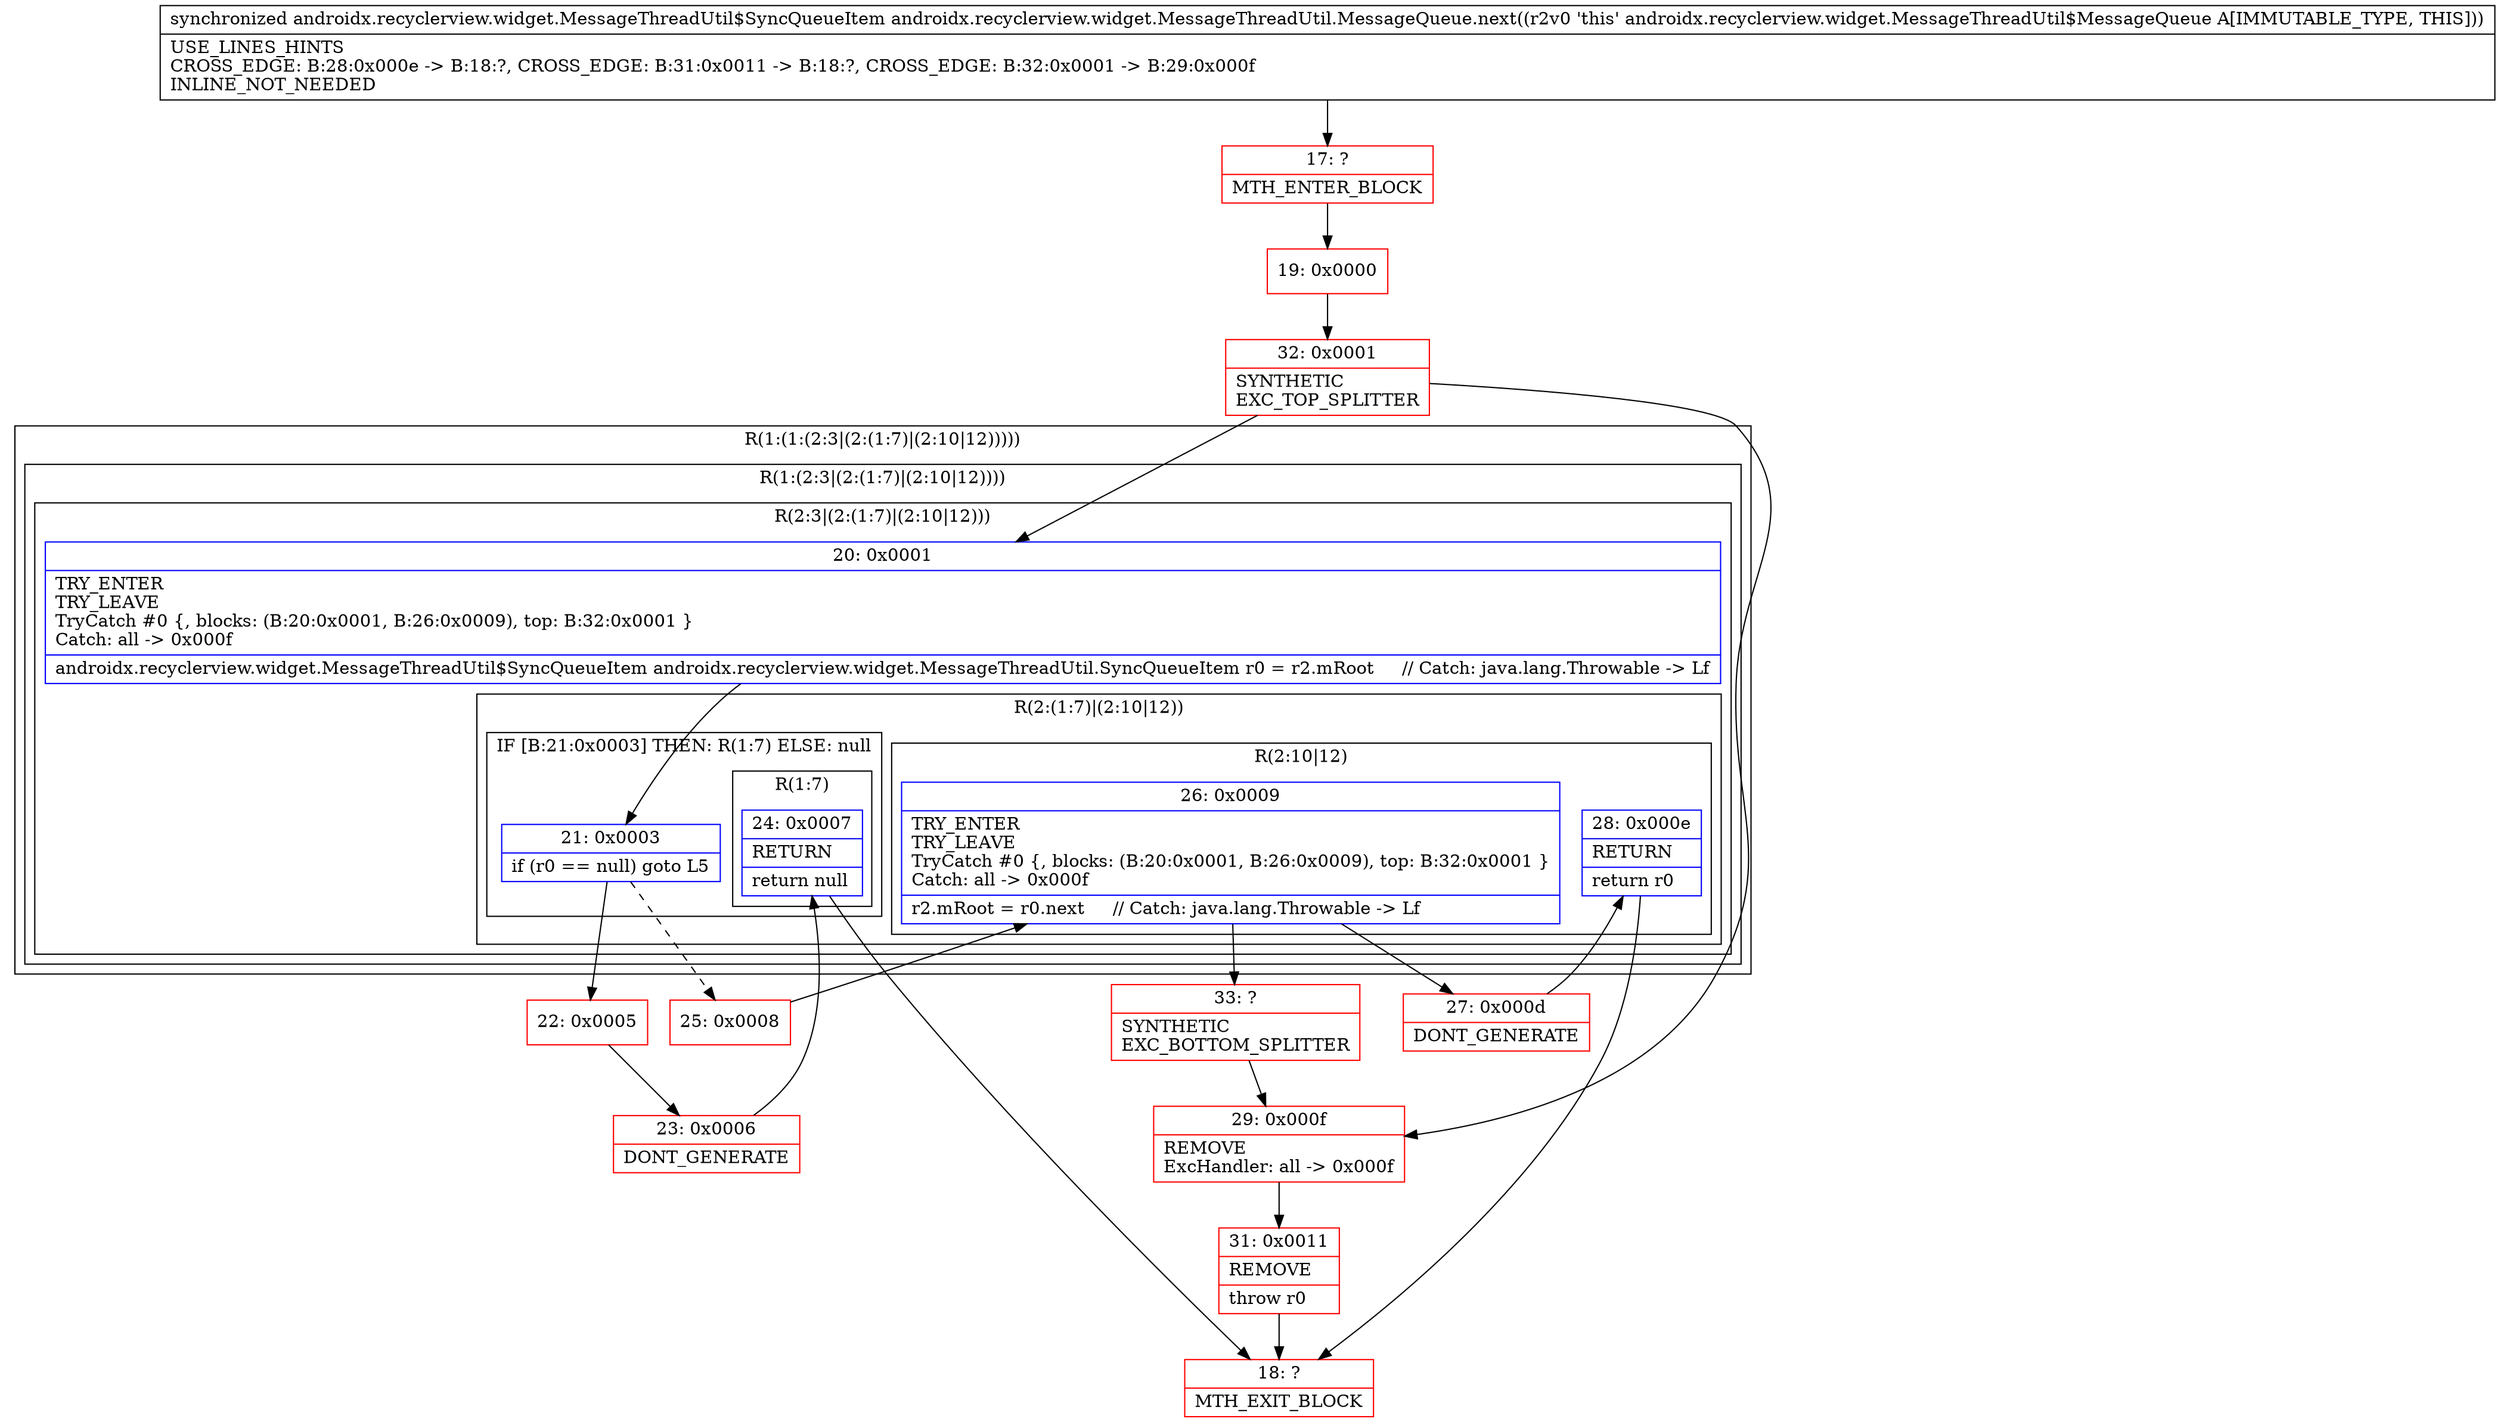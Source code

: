 digraph "CFG forandroidx.recyclerview.widget.MessageThreadUtil.MessageQueue.next()Landroidx\/recyclerview\/widget\/MessageThreadUtil$SyncQueueItem;" {
subgraph cluster_Region_1117162722 {
label = "R(1:(1:(2:3|(2:(1:7)|(2:10|12)))))";
node [shape=record,color=blue];
subgraph cluster_Region_2125128814 {
label = "R(1:(2:3|(2:(1:7)|(2:10|12))))";
node [shape=record,color=blue];
subgraph cluster_Region_151990696 {
label = "R(2:3|(2:(1:7)|(2:10|12)))";
node [shape=record,color=blue];
Node_20 [shape=record,label="{20\:\ 0x0001|TRY_ENTER\lTRY_LEAVE\lTryCatch #0 \{, blocks: (B:20:0x0001, B:26:0x0009), top: B:32:0x0001 \}\lCatch: all \-\> 0x000f\l|androidx.recyclerview.widget.MessageThreadUtil$SyncQueueItem androidx.recyclerview.widget.MessageThreadUtil.SyncQueueItem r0 = r2.mRoot     \/\/ Catch: java.lang.Throwable \-\> Lf\l}"];
subgraph cluster_Region_363357233 {
label = "R(2:(1:7)|(2:10|12))";
node [shape=record,color=blue];
subgraph cluster_IfRegion_412416226 {
label = "IF [B:21:0x0003] THEN: R(1:7) ELSE: null";
node [shape=record,color=blue];
Node_21 [shape=record,label="{21\:\ 0x0003|if (r0 == null) goto L5\l}"];
subgraph cluster_Region_1490276477 {
label = "R(1:7)";
node [shape=record,color=blue];
Node_24 [shape=record,label="{24\:\ 0x0007|RETURN\l|return null\l}"];
}
}
subgraph cluster_Region_1062723661 {
label = "R(2:10|12)";
node [shape=record,color=blue];
Node_26 [shape=record,label="{26\:\ 0x0009|TRY_ENTER\lTRY_LEAVE\lTryCatch #0 \{, blocks: (B:20:0x0001, B:26:0x0009), top: B:32:0x0001 \}\lCatch: all \-\> 0x000f\l|r2.mRoot = r0.next     \/\/ Catch: java.lang.Throwable \-\> Lf\l}"];
Node_28 [shape=record,label="{28\:\ 0x000e|RETURN\l|return r0\l}"];
}
}
}
}
}
Node_17 [shape=record,color=red,label="{17\:\ ?|MTH_ENTER_BLOCK\l}"];
Node_19 [shape=record,color=red,label="{19\:\ 0x0000}"];
Node_32 [shape=record,color=red,label="{32\:\ 0x0001|SYNTHETIC\lEXC_TOP_SPLITTER\l}"];
Node_22 [shape=record,color=red,label="{22\:\ 0x0005}"];
Node_23 [shape=record,color=red,label="{23\:\ 0x0006|DONT_GENERATE\l}"];
Node_18 [shape=record,color=red,label="{18\:\ ?|MTH_EXIT_BLOCK\l}"];
Node_25 [shape=record,color=red,label="{25\:\ 0x0008}"];
Node_27 [shape=record,color=red,label="{27\:\ 0x000d|DONT_GENERATE\l}"];
Node_33 [shape=record,color=red,label="{33\:\ ?|SYNTHETIC\lEXC_BOTTOM_SPLITTER\l}"];
Node_29 [shape=record,color=red,label="{29\:\ 0x000f|REMOVE\lExcHandler: all \-\> 0x000f\l}"];
Node_31 [shape=record,color=red,label="{31\:\ 0x0011|REMOVE\l|throw r0\l}"];
MethodNode[shape=record,label="{synchronized androidx.recyclerview.widget.MessageThreadUtil$SyncQueueItem androidx.recyclerview.widget.MessageThreadUtil.MessageQueue.next((r2v0 'this' androidx.recyclerview.widget.MessageThreadUtil$MessageQueue A[IMMUTABLE_TYPE, THIS]))  | USE_LINES_HINTS\lCROSS_EDGE: B:28:0x000e \-\> B:18:?, CROSS_EDGE: B:31:0x0011 \-\> B:18:?, CROSS_EDGE: B:32:0x0001 \-\> B:29:0x000f\lINLINE_NOT_NEEDED\l}"];
MethodNode -> Node_17;Node_20 -> Node_21;
Node_21 -> Node_22;
Node_21 -> Node_25[style=dashed];
Node_24 -> Node_18;
Node_26 -> Node_27;
Node_26 -> Node_33;
Node_28 -> Node_18;
Node_17 -> Node_19;
Node_19 -> Node_32;
Node_32 -> Node_20;
Node_32 -> Node_29;
Node_22 -> Node_23;
Node_23 -> Node_24;
Node_25 -> Node_26;
Node_27 -> Node_28;
Node_33 -> Node_29;
Node_29 -> Node_31;
Node_31 -> Node_18;
}

